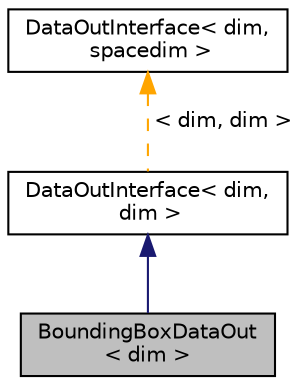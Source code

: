 digraph "BoundingBoxDataOut&lt; dim &gt;"
{
 // LATEX_PDF_SIZE
  edge [fontname="Helvetica",fontsize="10",labelfontname="Helvetica",labelfontsize="10"];
  node [fontname="Helvetica",fontsize="10",shape=record];
  Node1 [label="BoundingBoxDataOut\l\< dim \>",height=0.2,width=0.4,color="black", fillcolor="grey75", style="filled", fontcolor="black",tooltip=" "];
  Node2 -> Node1 [dir="back",color="midnightblue",fontsize="10",style="solid",fontname="Helvetica"];
  Node2 [label="DataOutInterface\< dim,\l dim \>",height=0.2,width=0.4,color="black", fillcolor="white", style="filled",URL="$classDataOutInterface.html",tooltip=" "];
  Node3 -> Node2 [dir="back",color="orange",fontsize="10",style="dashed",label=" \< dim, dim \>" ,fontname="Helvetica"];
  Node3 [label="DataOutInterface\< dim,\l spacedim \>",height=0.2,width=0.4,color="black", fillcolor="white", style="filled",URL="$classDataOutInterface.html",tooltip=" "];
}
